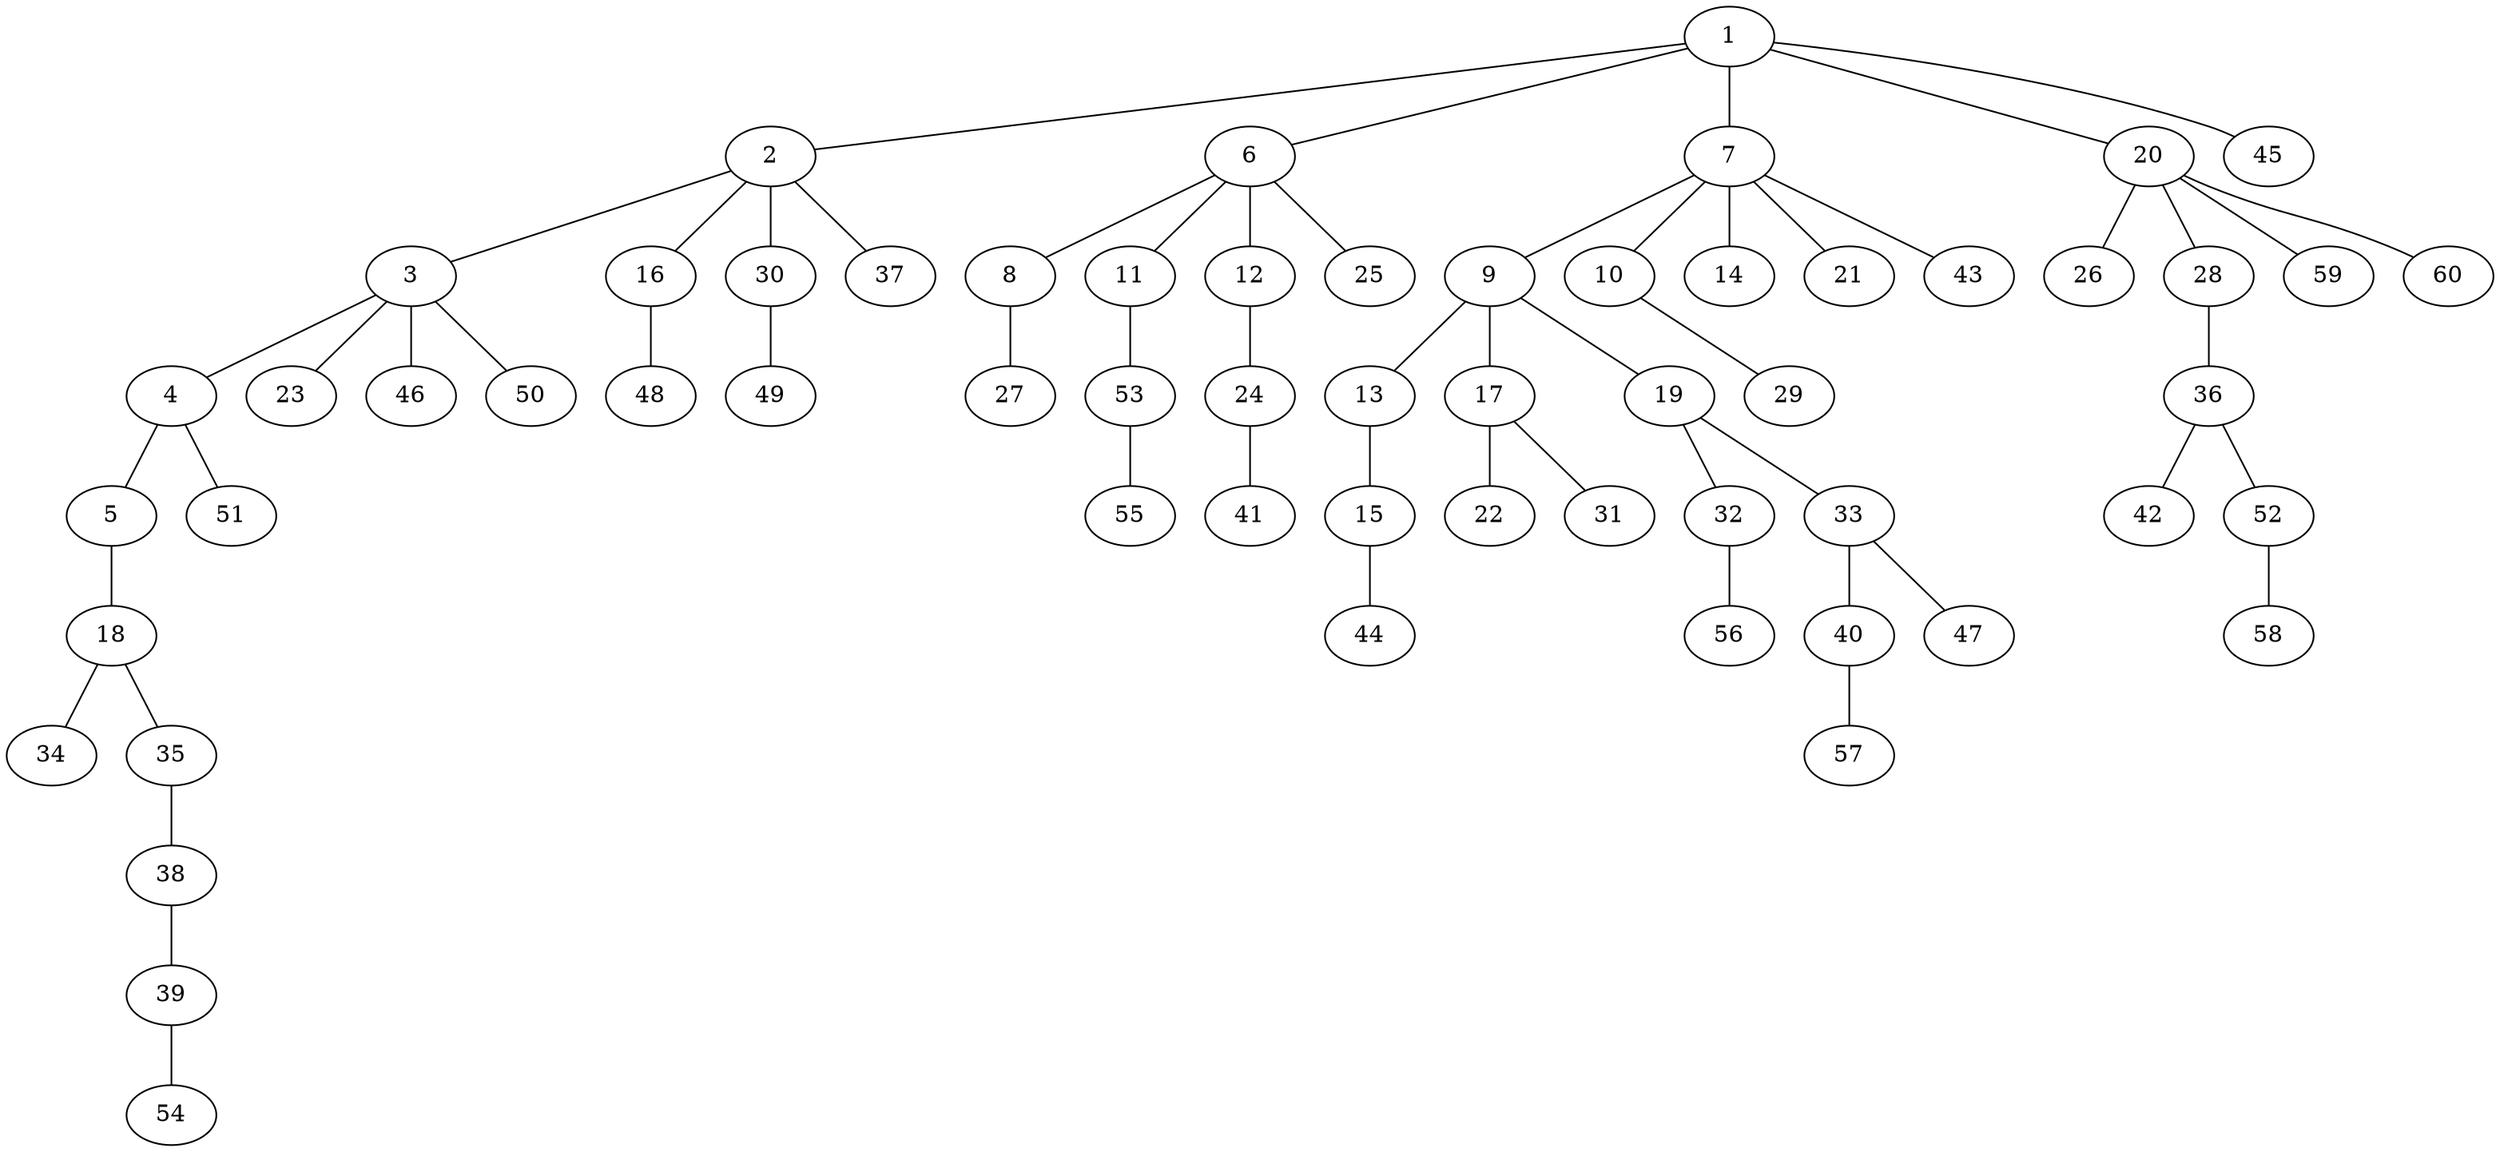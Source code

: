 graph graphname {1--2
1--6
1--7
1--20
1--45
2--3
2--16
2--30
2--37
3--4
3--23
3--46
3--50
4--5
4--51
5--18
6--8
6--11
6--12
6--25
7--9
7--10
7--14
7--21
7--43
8--27
9--13
9--17
9--19
10--29
11--53
12--24
13--15
15--44
16--48
17--22
17--31
18--34
18--35
19--32
19--33
20--26
20--28
20--59
20--60
24--41
28--36
30--49
32--56
33--40
33--47
35--38
36--42
36--52
38--39
39--54
40--57
52--58
53--55
}